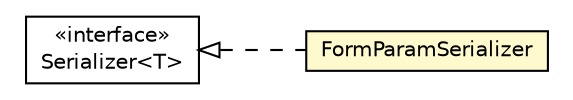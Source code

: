 #!/usr/local/bin/dot
#
# Class diagram 
# Generated by UMLGraph version R5_6-24-gf6e263 (http://www.umlgraph.org/)
#

digraph G {
	edge [fontname="Helvetica",fontsize=10,labelfontname="Helvetica",labelfontsize=10];
	node [fontname="Helvetica",fontsize=10,shape=plaintext];
	nodesep=0.25;
	ranksep=0.5;
	rankdir=LR;
	// org.turbogwt.net.http.client.serialization.FormParamSerializer
	c1524 [label=<<table title="org.turbogwt.net.http.client.serialization.FormParamSerializer" border="0" cellborder="1" cellspacing="0" cellpadding="2" port="p" bgcolor="lemonChiffon" href="./FormParamSerializer.html">
		<tr><td><table border="0" cellspacing="0" cellpadding="1">
<tr><td align="center" balign="center"> FormParamSerializer </td></tr>
		</table></td></tr>
		</table>>, URL="./FormParamSerializer.html", fontname="Helvetica", fontcolor="black", fontsize=10.0];
	// org.turbogwt.net.serialization.client.Serializer<T>
	c1537 [label=<<table title="org.turbogwt.net.serialization.client.Serializer" border="0" cellborder="1" cellspacing="0" cellpadding="2" port="p" href="../../../serialization/client/Serializer.html">
		<tr><td><table border="0" cellspacing="0" cellpadding="1">
<tr><td align="center" balign="center"> &#171;interface&#187; </td></tr>
<tr><td align="center" balign="center"> Serializer&lt;T&gt; </td></tr>
		</table></td></tr>
		</table>>, URL="../../../serialization/client/Serializer.html", fontname="Helvetica", fontcolor="black", fontsize=10.0];
	//org.turbogwt.net.http.client.serialization.FormParamSerializer implements org.turbogwt.net.serialization.client.Serializer<T>
	c1537:p -> c1524:p [dir=back,arrowtail=empty,style=dashed];
}

